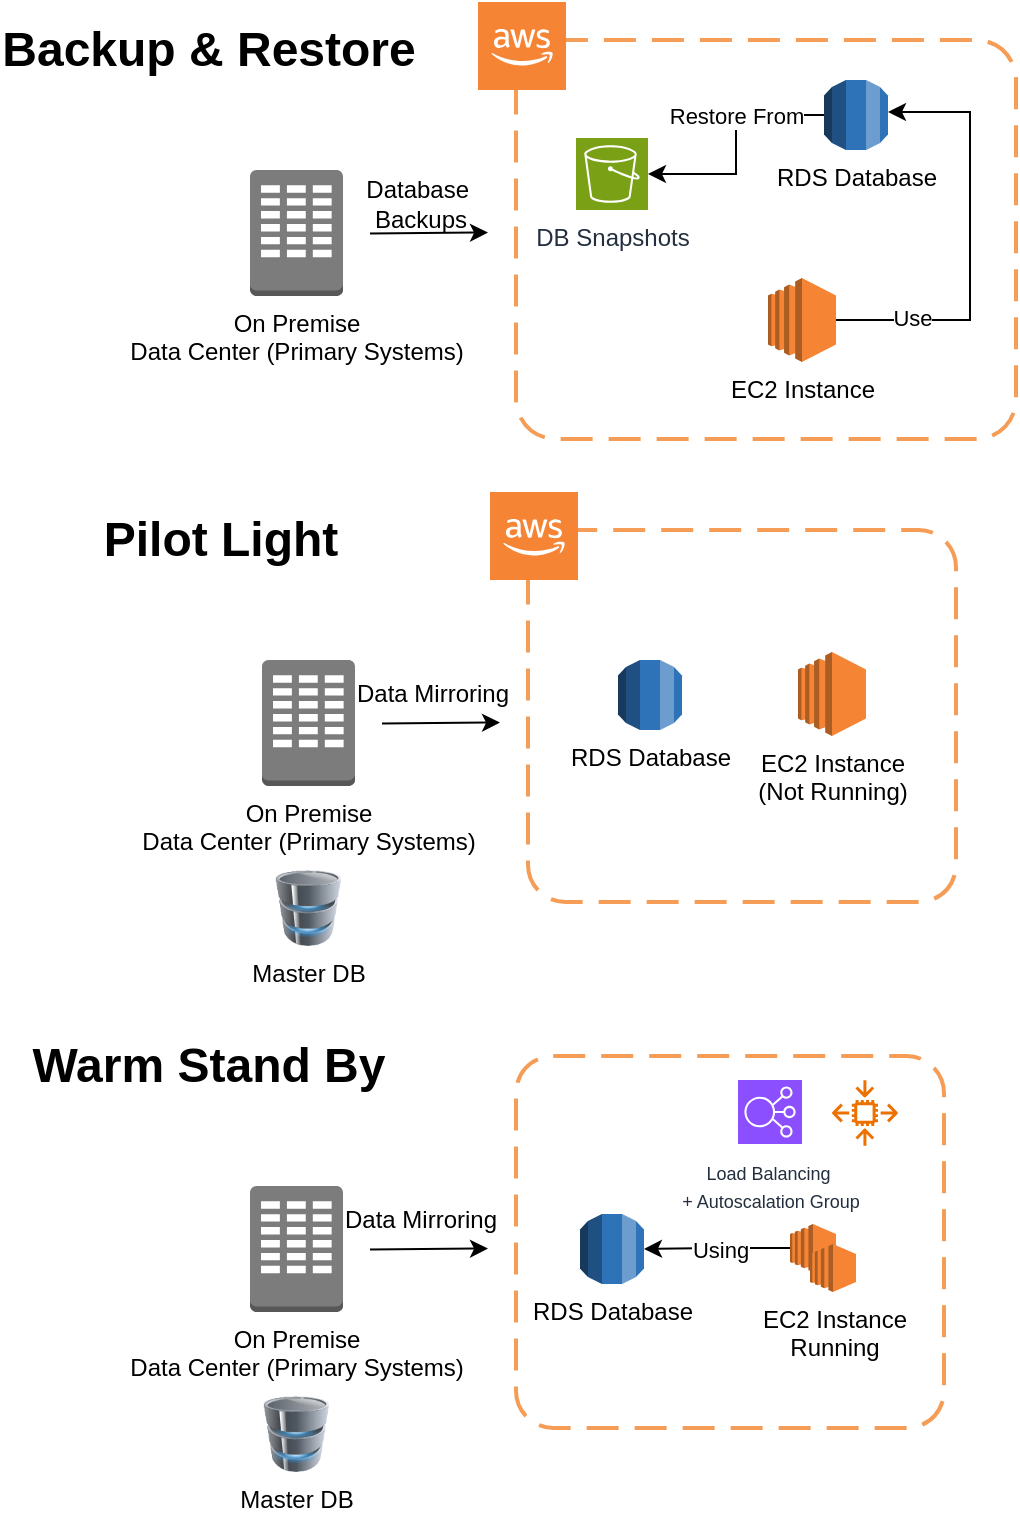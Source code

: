 <mxfile version="26.0.13">
  <diagram name="Página-1" id="r9egLEUwNlH5UQ3rOkwX">
    <mxGraphModel dx="988" dy="545" grid="0" gridSize="10" guides="1" tooltips="1" connect="1" arrows="1" fold="1" page="1" pageScale="1" pageWidth="827" pageHeight="1169" background="light-dark(#FFFFFF,#D75496)" math="0" shadow="0">
      <root>
        <mxCell id="0" />
        <mxCell id="1" parent="0" />
        <mxCell id="UDbfpmb_HREa-e7SYdtu-1" value="On Premise&lt;div&gt;Data Center (Primary Systems)&lt;/div&gt;" style="outlineConnect=0;dashed=0;verticalLabelPosition=bottom;verticalAlign=top;align=center;html=1;shape=mxgraph.aws3.corporate_data_center;fillColor=#7D7C7C;gradientColor=none;" parent="1" vertex="1">
          <mxGeometry x="198" y="331" width="46.5" height="63" as="geometry" />
        </mxCell>
        <mxCell id="UDbfpmb_HREa-e7SYdtu-2" value="" style="rounded=1;arcSize=10;dashed=1;strokeColor=#F59D56;fillColor=none;gradientColor=none;dashPattern=8 4;strokeWidth=2;" parent="1" vertex="1">
          <mxGeometry x="331" y="266" width="250" height="199.5" as="geometry" />
        </mxCell>
        <mxCell id="UDbfpmb_HREa-e7SYdtu-3" value="" style="outlineConnect=0;dashed=0;verticalLabelPosition=bottom;verticalAlign=top;align=center;html=1;shape=mxgraph.aws3.cloud_2;fillColor=#F58534;gradientColor=none;" parent="1" vertex="1">
          <mxGeometry x="312" y="247" width="44" height="44" as="geometry" />
        </mxCell>
        <mxCell id="_wlLXKTj0vbCykMoeiWe-1" value="" style="endArrow=classic;html=1;rounded=0;" edge="1" parent="1">
          <mxGeometry width="50" height="50" relative="1" as="geometry">
            <mxPoint x="258" y="362.75" as="sourcePoint" />
            <mxPoint x="317" y="362.25" as="targetPoint" />
          </mxGeometry>
        </mxCell>
        <mxCell id="_wlLXKTj0vbCykMoeiWe-2" value="Database&amp;nbsp;&lt;div&gt;Backups&lt;/div&gt;" style="text;html=1;align=center;verticalAlign=middle;resizable=0;points=[];autosize=1;strokeColor=none;fillColor=none;" vertex="1" parent="1">
          <mxGeometry x="246" y="327" width="73" height="41" as="geometry" />
        </mxCell>
        <mxCell id="_wlLXKTj0vbCykMoeiWe-3" value="DB Snapshots" style="sketch=0;points=[[0,0,0],[0.25,0,0],[0.5,0,0],[0.75,0,0],[1,0,0],[0,1,0],[0.25,1,0],[0.5,1,0],[0.75,1,0],[1,1,0],[0,0.25,0],[0,0.5,0],[0,0.75,0],[1,0.25,0],[1,0.5,0],[1,0.75,0]];outlineConnect=0;fontColor=#232F3E;fillColor=#7AA116;strokeColor=#ffffff;dashed=0;verticalLabelPosition=bottom;verticalAlign=top;align=center;html=1;fontSize=12;fontStyle=0;aspect=fixed;shape=mxgraph.aws4.resourceIcon;resIcon=mxgraph.aws4.s3;" vertex="1" parent="1">
          <mxGeometry x="361" y="315" width="36" height="36" as="geometry" />
        </mxCell>
        <mxCell id="_wlLXKTj0vbCykMoeiWe-16" style="edgeStyle=orthogonalEdgeStyle;rounded=0;orthogonalLoop=1;jettySize=auto;html=1;" edge="1" parent="1" source="_wlLXKTj0vbCykMoeiWe-4" target="_wlLXKTj0vbCykMoeiWe-7">
          <mxGeometry relative="1" as="geometry">
            <Array as="points">
              <mxPoint x="558" y="406" />
              <mxPoint x="558" y="302" />
            </Array>
          </mxGeometry>
        </mxCell>
        <mxCell id="_wlLXKTj0vbCykMoeiWe-17" value="Use" style="edgeLabel;html=1;align=center;verticalAlign=middle;resizable=0;points=[];" vertex="1" connectable="0" parent="_wlLXKTj0vbCykMoeiWe-16">
          <mxGeometry x="-0.643" y="1" relative="1" as="geometry">
            <mxPoint as="offset" />
          </mxGeometry>
        </mxCell>
        <mxCell id="_wlLXKTj0vbCykMoeiWe-4" value="EC2 Instance" style="outlineConnect=0;dashed=0;verticalLabelPosition=bottom;verticalAlign=top;align=center;html=1;shape=mxgraph.aws3.ec2;fillColor=#F58534;gradientColor=none;" vertex="1" parent="1">
          <mxGeometry x="457" y="385" width="34" height="42" as="geometry" />
        </mxCell>
        <mxCell id="_wlLXKTj0vbCykMoeiWe-7" value="RDS Database" style="outlineConnect=0;dashed=0;verticalLabelPosition=bottom;verticalAlign=top;align=center;html=1;shape=mxgraph.aws3.rds;fillColor=#2E73B8;gradientColor=none;" vertex="1" parent="1">
          <mxGeometry x="485" y="286" width="32" height="35" as="geometry" />
        </mxCell>
        <mxCell id="_wlLXKTj0vbCykMoeiWe-12" style="edgeStyle=orthogonalEdgeStyle;rounded=0;orthogonalLoop=1;jettySize=auto;html=1;entryX=1;entryY=0.5;entryDx=0;entryDy=0;entryPerimeter=0;" edge="1" parent="1" source="_wlLXKTj0vbCykMoeiWe-7" target="_wlLXKTj0vbCykMoeiWe-3">
          <mxGeometry relative="1" as="geometry" />
        </mxCell>
        <mxCell id="_wlLXKTj0vbCykMoeiWe-14" value="&lt;span&gt;Restore From&lt;/span&gt;" style="edgeLabel;html=1;align=center;verticalAlign=middle;resizable=0;points=[];" vertex="1" connectable="0" parent="_wlLXKTj0vbCykMoeiWe-12">
          <mxGeometry x="-0.246" relative="1" as="geometry">
            <mxPoint as="offset" />
          </mxGeometry>
        </mxCell>
        <mxCell id="_wlLXKTj0vbCykMoeiWe-19" value="Backup &amp;amp; Restore" style="text;strokeColor=none;fillColor=none;html=1;fontSize=24;fontStyle=1;verticalAlign=middle;align=center;" vertex="1" parent="1">
          <mxGeometry x="127" y="251" width="100" height="40" as="geometry" />
        </mxCell>
        <mxCell id="_wlLXKTj0vbCykMoeiWe-20" value="On Premise&lt;div&gt;Data Center (Primary Systems)&lt;/div&gt;" style="outlineConnect=0;dashed=0;verticalLabelPosition=bottom;verticalAlign=top;align=center;html=1;shape=mxgraph.aws3.corporate_data_center;fillColor=#7D7C7C;gradientColor=none;" vertex="1" parent="1">
          <mxGeometry x="204" y="576" width="46.5" height="63" as="geometry" />
        </mxCell>
        <mxCell id="_wlLXKTj0vbCykMoeiWe-21" value="" style="rounded=1;arcSize=10;dashed=1;strokeColor=#F59D56;fillColor=none;gradientColor=none;dashPattern=8 4;strokeWidth=2;" vertex="1" parent="1">
          <mxGeometry x="337" y="511" width="214" height="186" as="geometry" />
        </mxCell>
        <mxCell id="_wlLXKTj0vbCykMoeiWe-22" value="" style="outlineConnect=0;dashed=0;verticalLabelPosition=bottom;verticalAlign=top;align=center;html=1;shape=mxgraph.aws3.cloud_2;fillColor=#F58534;gradientColor=none;" vertex="1" parent="1">
          <mxGeometry x="318" y="492" width="44" height="44" as="geometry" />
        </mxCell>
        <mxCell id="_wlLXKTj0vbCykMoeiWe-23" value="" style="endArrow=classic;html=1;rounded=0;" edge="1" parent="1">
          <mxGeometry width="50" height="50" relative="1" as="geometry">
            <mxPoint x="264" y="607.75" as="sourcePoint" />
            <mxPoint x="323" y="607.25" as="targetPoint" />
          </mxGeometry>
        </mxCell>
        <mxCell id="_wlLXKTj0vbCykMoeiWe-24" value="Data Mirroring" style="text;html=1;align=center;verticalAlign=middle;resizable=0;points=[];autosize=1;strokeColor=none;fillColor=none;" vertex="1" parent="1">
          <mxGeometry x="242" y="580" width="94" height="26" as="geometry" />
        </mxCell>
        <mxCell id="_wlLXKTj0vbCykMoeiWe-28" value="EC2 Instance&lt;div&gt;(Not Running)&lt;/div&gt;" style="outlineConnect=0;dashed=0;verticalLabelPosition=bottom;verticalAlign=top;align=center;html=1;shape=mxgraph.aws3.ec2;fillColor=#F58534;gradientColor=none;" vertex="1" parent="1">
          <mxGeometry x="472" y="572" width="34" height="42" as="geometry" />
        </mxCell>
        <mxCell id="_wlLXKTj0vbCykMoeiWe-29" value="RDS Database" style="outlineConnect=0;dashed=0;verticalLabelPosition=bottom;verticalAlign=top;align=center;html=1;shape=mxgraph.aws3.rds;fillColor=#2E73B8;gradientColor=none;" vertex="1" parent="1">
          <mxGeometry x="382" y="576" width="32" height="35" as="geometry" />
        </mxCell>
        <mxCell id="_wlLXKTj0vbCykMoeiWe-32" value="Pilot Light" style="text;strokeColor=none;fillColor=none;html=1;fontSize=24;fontStyle=1;verticalAlign=middle;align=center;" vertex="1" parent="1">
          <mxGeometry x="133" y="496" width="100" height="40" as="geometry" />
        </mxCell>
        <mxCell id="_wlLXKTj0vbCykMoeiWe-34" value="&lt;span&gt;Master DB&lt;/span&gt;" style="image;html=1;image=img/lib/clip_art/computers/Database_128x128.png" vertex="1" parent="1">
          <mxGeometry x="199.75" y="681" width="55" height="38" as="geometry" />
        </mxCell>
        <mxCell id="_wlLXKTj0vbCykMoeiWe-35" value="On Premise&lt;div&gt;Data Center (Primary Systems)&lt;/div&gt;" style="outlineConnect=0;dashed=0;verticalLabelPosition=bottom;verticalAlign=top;align=center;html=1;shape=mxgraph.aws3.corporate_data_center;fillColor=#7D7C7C;gradientColor=none;" vertex="1" parent="1">
          <mxGeometry x="198" y="839" width="46.5" height="63" as="geometry" />
        </mxCell>
        <mxCell id="_wlLXKTj0vbCykMoeiWe-36" value="" style="rounded=1;arcSize=10;dashed=1;strokeColor=#F59D56;fillColor=none;gradientColor=none;dashPattern=8 4;strokeWidth=2;" vertex="1" parent="1">
          <mxGeometry x="331" y="774" width="214" height="186" as="geometry" />
        </mxCell>
        <mxCell id="_wlLXKTj0vbCykMoeiWe-37" value="" style="endArrow=classic;html=1;rounded=0;" edge="1" parent="1">
          <mxGeometry width="50" height="50" relative="1" as="geometry">
            <mxPoint x="258" y="870.75" as="sourcePoint" />
            <mxPoint x="317" y="870.25" as="targetPoint" />
          </mxGeometry>
        </mxCell>
        <mxCell id="_wlLXKTj0vbCykMoeiWe-38" value="Data Mirroring" style="text;html=1;align=center;verticalAlign=middle;resizable=0;points=[];autosize=1;strokeColor=none;fillColor=none;" vertex="1" parent="1">
          <mxGeometry x="236" y="843" width="94" height="26" as="geometry" />
        </mxCell>
        <mxCell id="_wlLXKTj0vbCykMoeiWe-50" style="edgeStyle=orthogonalEdgeStyle;rounded=0;orthogonalLoop=1;jettySize=auto;html=1;" edge="1" parent="1" source="_wlLXKTj0vbCykMoeiWe-39" target="_wlLXKTj0vbCykMoeiWe-40">
          <mxGeometry relative="1" as="geometry" />
        </mxCell>
        <mxCell id="_wlLXKTj0vbCykMoeiWe-51" value="Using" style="edgeLabel;html=1;align=center;verticalAlign=middle;resizable=0;points=[];" vertex="1" connectable="0" parent="_wlLXKTj0vbCykMoeiWe-50">
          <mxGeometry x="0.006" y="1" relative="1" as="geometry">
            <mxPoint x="1" y="-1" as="offset" />
          </mxGeometry>
        </mxCell>
        <mxCell id="_wlLXKTj0vbCykMoeiWe-39" value="" style="outlineConnect=0;dashed=0;verticalLabelPosition=bottom;verticalAlign=top;align=center;html=1;shape=mxgraph.aws3.ec2;fillColor=#F58534;gradientColor=none;" vertex="1" parent="1">
          <mxGeometry x="468" y="858" width="23" height="24" as="geometry" />
        </mxCell>
        <mxCell id="_wlLXKTj0vbCykMoeiWe-40" value="RDS Database" style="outlineConnect=0;dashed=0;verticalLabelPosition=bottom;verticalAlign=top;align=center;html=1;shape=mxgraph.aws3.rds;fillColor=#2E73B8;gradientColor=none;" vertex="1" parent="1">
          <mxGeometry x="363" y="853" width="32" height="35" as="geometry" />
        </mxCell>
        <mxCell id="_wlLXKTj0vbCykMoeiWe-41" value="Warm Stand By" style="text;strokeColor=none;fillColor=none;html=1;fontSize=24;fontStyle=1;verticalAlign=middle;align=center;" vertex="1" parent="1">
          <mxGeometry x="127" y="759" width="100" height="40" as="geometry" />
        </mxCell>
        <mxCell id="_wlLXKTj0vbCykMoeiWe-42" value="&lt;span&gt;Master DB&lt;/span&gt;" style="image;html=1;image=img/lib/clip_art/computers/Database_128x128.png" vertex="1" parent="1">
          <mxGeometry x="193.75" y="944" width="55" height="38" as="geometry" />
        </mxCell>
        <mxCell id="_wlLXKTj0vbCykMoeiWe-43" value="" style="sketch=0;outlineConnect=0;fontColor=#232F3E;gradientColor=none;fillColor=#ED7100;strokeColor=none;dashed=0;verticalLabelPosition=bottom;verticalAlign=top;align=center;html=1;fontSize=12;fontStyle=0;aspect=fixed;pointerEvents=1;shape=mxgraph.aws4.auto_scaling2;direction=south;" vertex="1" parent="1">
          <mxGeometry x="489" y="786" width="33" height="33" as="geometry" />
        </mxCell>
        <mxCell id="_wlLXKTj0vbCykMoeiWe-44" value="EC2 Instance&lt;div&gt;Running&lt;/div&gt;" style="outlineConnect=0;dashed=0;verticalLabelPosition=bottom;verticalAlign=top;align=center;html=1;shape=mxgraph.aws3.ec2;fillColor=#F58534;gradientColor=none;" vertex="1" parent="1">
          <mxGeometry x="478" y="868" width="23" height="24" as="geometry" />
        </mxCell>
        <mxCell id="_wlLXKTj0vbCykMoeiWe-52" value="&lt;font style=&quot;font-size: 9px;&quot;&gt;Load Balancing&amp;nbsp;&lt;/font&gt;&lt;div&gt;&lt;font style=&quot;font-size: 9px;&quot;&gt;+ Autoscalation Group&lt;/font&gt;&lt;/div&gt;" style="sketch=0;points=[[0,0,0],[0.25,0,0],[0.5,0,0],[0.75,0,0],[1,0,0],[0,1,0],[0.25,1,0],[0.5,1,0],[0.75,1,0],[1,1,0],[0,0.25,0],[0,0.5,0],[0,0.75,0],[1,0.25,0],[1,0.5,0],[1,0.75,0]];outlineConnect=0;fontColor=#232F3E;fillColor=#8C4FFF;strokeColor=#ffffff;dashed=0;verticalLabelPosition=bottom;verticalAlign=top;align=center;html=1;fontSize=12;fontStyle=0;aspect=fixed;shape=mxgraph.aws4.resourceIcon;resIcon=mxgraph.aws4.elastic_load_balancing;" vertex="1" parent="1">
          <mxGeometry x="442" y="786" width="32" height="32" as="geometry" />
        </mxCell>
      </root>
    </mxGraphModel>
  </diagram>
</mxfile>
